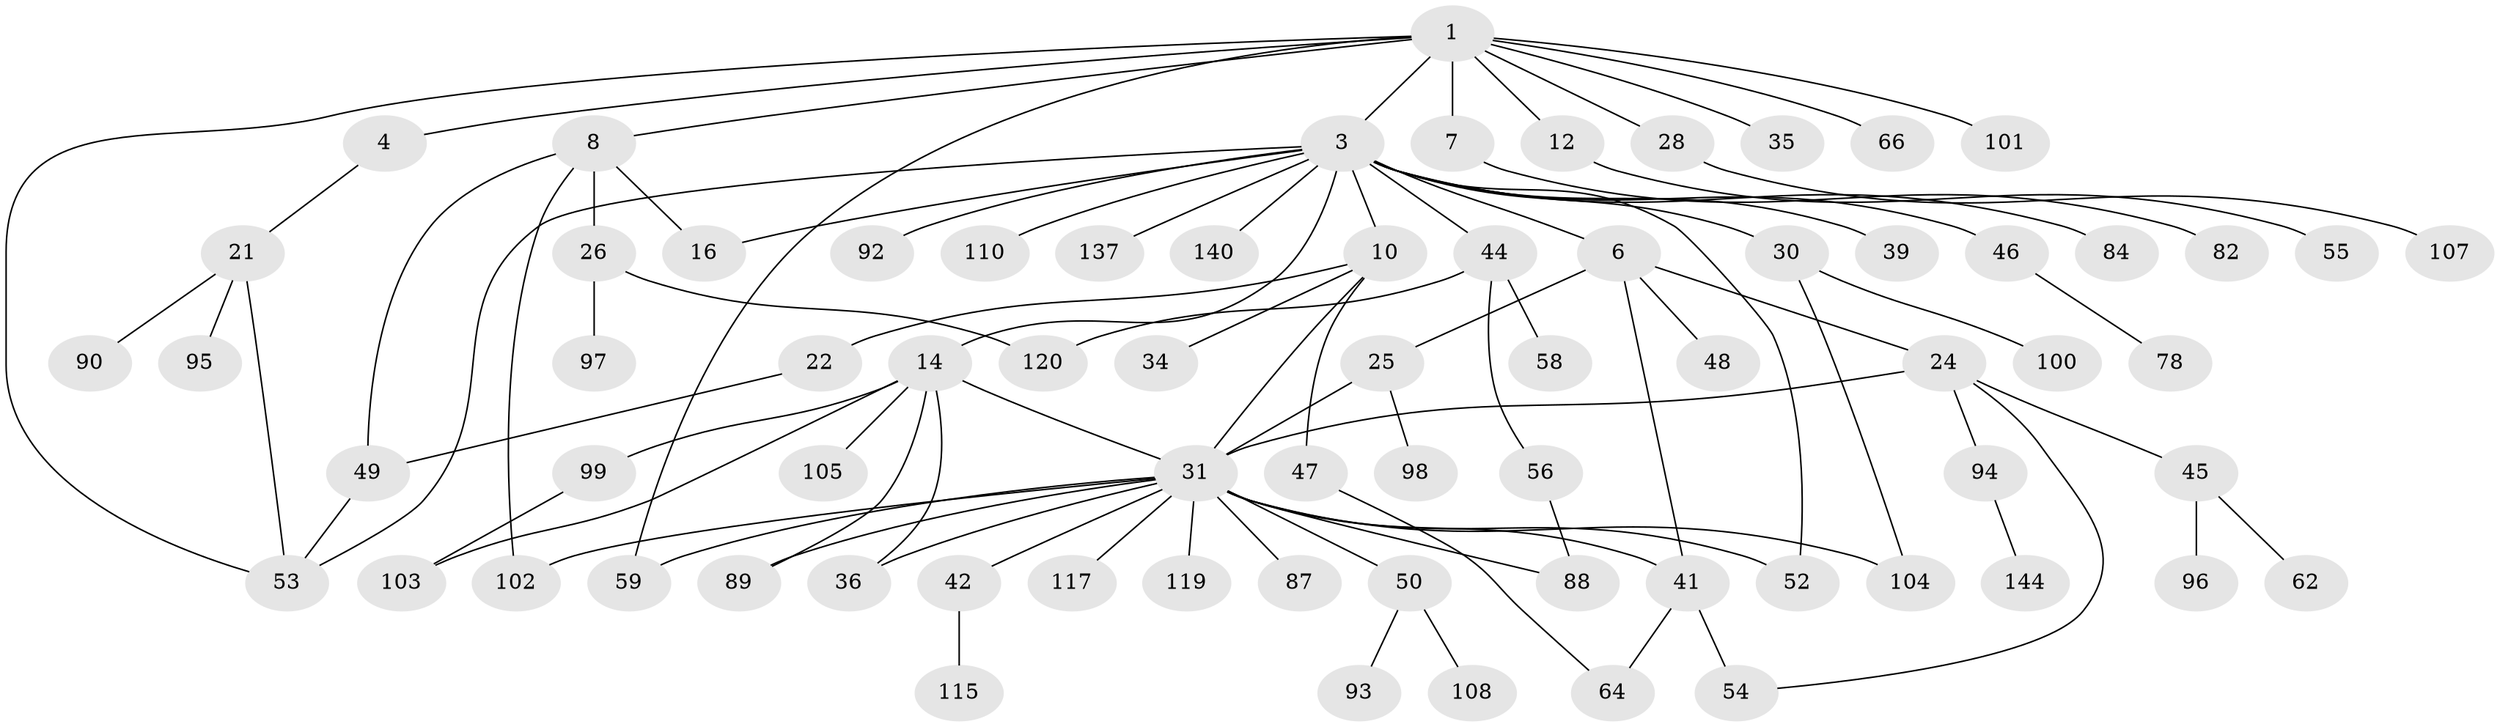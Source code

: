 // original degree distribution, {3: 0.1793103448275862, 10: 0.006896551724137931, 6: 0.034482758620689655, 5: 0.013793103448275862, 4: 0.11724137931034483, 2: 0.2413793103448276, 1: 0.4, 8: 0.006896551724137931}
// Generated by graph-tools (version 1.1) at 2025/16/03/04/25 18:16:55]
// undirected, 72 vertices, 91 edges
graph export_dot {
graph [start="1"]
  node [color=gray90,style=filled];
  1 [super="+2"];
  3 [super="+5+13+15"];
  4 [super="+17"];
  6 [super="+19+11"];
  7;
  8 [super="+9"];
  10 [super="+57"];
  12 [super="+65+20"];
  14 [super="+51+63"];
  16 [super="+72+27"];
  21 [super="+23"];
  22 [super="+29"];
  24 [super="+113"];
  25;
  26;
  28 [super="+68+74+127+138"];
  30 [super="+131"];
  31 [super="+32+43+122+40+37+33"];
  34;
  35;
  36 [super="+124"];
  39 [super="+136+134"];
  41 [super="+106"];
  42;
  44;
  45;
  46;
  47;
  48;
  49 [super="+60"];
  50;
  52;
  53;
  54 [super="+126+73"];
  55;
  56;
  58;
  59;
  62 [super="+67"];
  64;
  66 [super="+109"];
  78;
  82;
  84;
  87;
  88;
  89 [super="+112"];
  90;
  92;
  93;
  94;
  95;
  96;
  97;
  98;
  99;
  100;
  101;
  102;
  103 [super="+123+133"];
  104;
  105;
  107;
  108;
  110;
  115;
  117;
  119;
  120 [super="+130"];
  137;
  140;
  144;
  1 -- 66;
  1 -- 101;
  1 -- 3;
  1 -- 4;
  1 -- 35;
  1 -- 7;
  1 -- 8;
  1 -- 12;
  1 -- 53;
  1 -- 59;
  1 -- 28;
  3 -- 6;
  3 -- 52;
  3 -- 16;
  3 -- 84;
  3 -- 53;
  3 -- 10;
  3 -- 110;
  3 -- 92;
  3 -- 14;
  3 -- 140;
  3 -- 30;
  3 -- 39;
  3 -- 137;
  3 -- 44;
  3 -- 46;
  4 -- 21;
  6 -- 48;
  6 -- 25;
  6 -- 24;
  6 -- 41;
  7 -- 82;
  8 -- 49;
  8 -- 102;
  8 -- 16;
  8 -- 26;
  10 -- 22;
  10 -- 34;
  10 -- 47;
  10 -- 31;
  12 -- 55;
  14 -- 36;
  14 -- 31;
  14 -- 105;
  14 -- 99;
  14 -- 103;
  14 -- 89;
  21 -- 53;
  21 -- 90;
  21 -- 95;
  22 -- 49;
  24 -- 45;
  24 -- 54;
  24 -- 94;
  24 -- 31;
  25 -- 31 [weight=2];
  25 -- 98;
  26 -- 97;
  26 -- 120;
  28 -- 107;
  30 -- 100;
  30 -- 104;
  31 -- 42;
  31 -- 41;
  31 -- 52;
  31 -- 119;
  31 -- 87;
  31 -- 50;
  31 -- 36 [weight=2];
  31 -- 117;
  31 -- 102;
  31 -- 104;
  31 -- 59;
  31 -- 89;
  31 -- 88;
  41 -- 64;
  41 -- 54;
  42 -- 115;
  44 -- 56;
  44 -- 58;
  44 -- 120;
  45 -- 62;
  45 -- 96;
  46 -- 78;
  47 -- 64;
  49 -- 53;
  50 -- 93;
  50 -- 108;
  56 -- 88;
  94 -- 144;
  99 -- 103;
}
